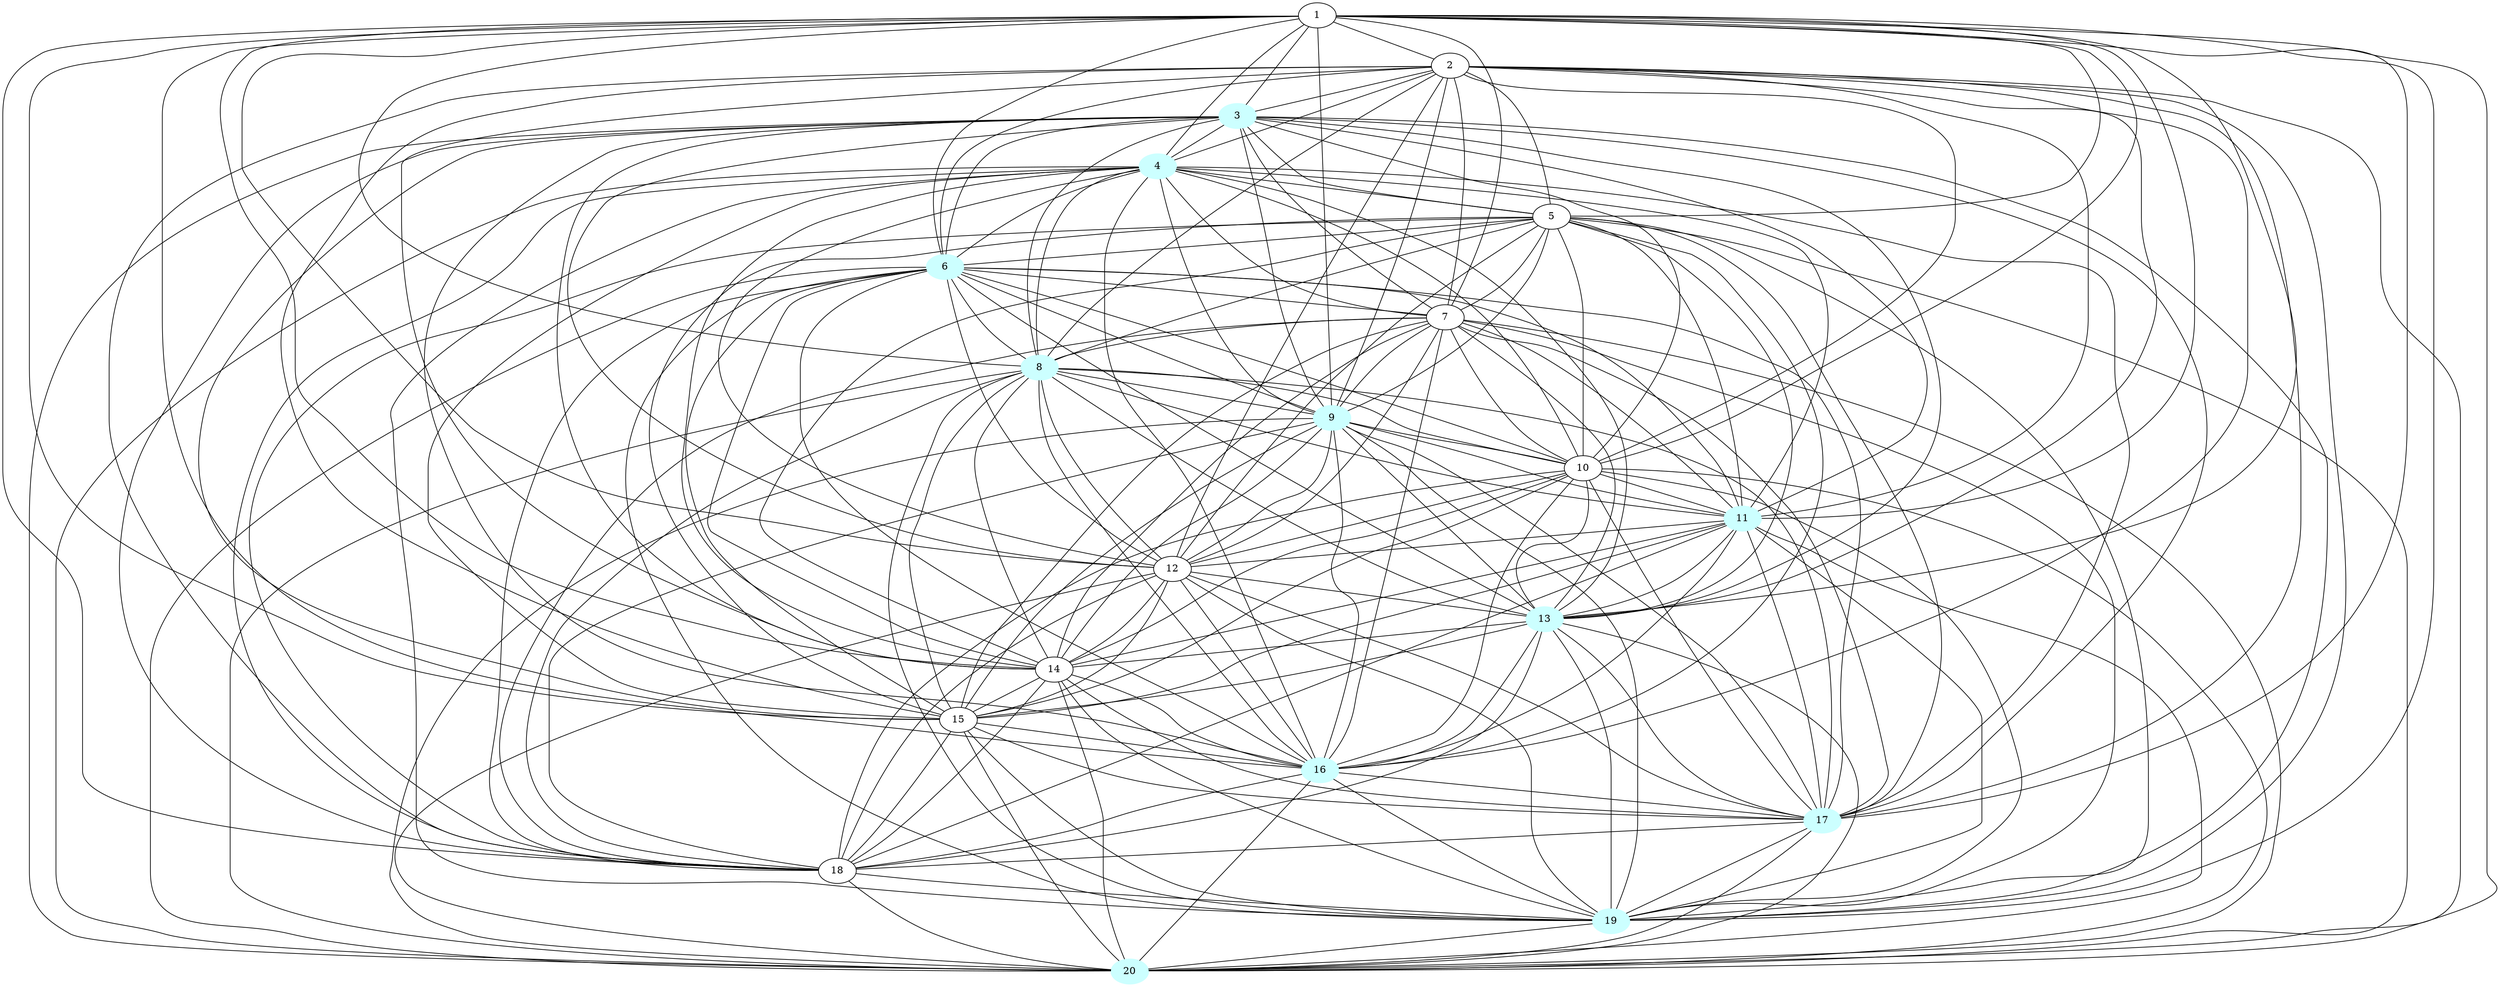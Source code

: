 graph G {
    3 [style=filled, color="#CCFFFF"];
    4 [style=filled, color="#CCFFFF"];
    6 [style=filled, color="#CCFFFF"];
    8 [style=filled, color="#CCFFFF"];
    9 [style=filled, color="#CCFFFF"];
    11 [style=filled, color="#CCFFFF"];
    13 [style=filled, color="#CCFFFF"];
    16 [style=filled, color="#CCFFFF"];
    17 [style=filled, color="#CCFFFF"];
    19 [style=filled, color="#CCFFFF"];
    20 [style=filled, color="#CCFFFF"];
    1 -- 2 [len= 5]
    1 -- 3 [len= 5]
    1 -- 4 [len= 3]
    1 -- 5 [len= 4]
    1 -- 6 [len= 3]
    1 -- 7 [len= 4]
    1 -- 8 [len= 3]
    1 -- 9 [len= 4]
    1 -- 10 [len= 5]
    1 -- 11 [len= 4]
    1 -- 12 [len= 5]
    1 -- 13 [len= 4]
    1 -- 14 [len= 5]
    1 -- 15 [len= 5]
    1 -- 16 [len= 4]
    1 -- 17 [len= 3]
    1 -- 18 [len= 3]
    1 -- 19 [len= 3]
    1 -- 20 [len= 4]
    2 -- 3 [len= 4]
    2 -- 4 [len= 4]
    2 -- 5 [len= 5]
    2 -- 6 [len= 4]
    2 -- 7 [len= 4]
    2 -- 8 [len= 4]
    2 -- 9 [len= 3]
    2 -- 10 [len= 4]
    2 -- 11 [len= 4]
    2 -- 12 [len= 5]
    2 -- 13 [len= 3]
    2 -- 14 [len= 4]
    2 -- 15 [len= 5]
    2 -- 16 [len= 3]
    2 -- 17 [len= 3]
    2 -- 18 [len= 4]
    2 -- 19 [len= 3]
    2 -- 20 [len= 3]
    3 -- 4 [len= 4]
    3 -- 5 [len= 5]
    3 -- 6 [len= 4]
    3 -- 7 [len= 4]
    3 -- 8 [len= 4]
    3 -- 9 [len= 4]
    3 -- 10 [len= 3]
    3 -- 11 [len= 4]
    3 -- 12 [len= 5]
    3 -- 13 [len= 3]
    3 -- 14 [len= 3]
    3 -- 15 [len= 5]
    3 -- 16 [len= 3]
    3 -- 17 [len= 4]
    3 -- 18 [len= 4]
    3 -- 19 [len= 3]
    3 -- 20 [len= 4]
    4 -- 5 [len= 4]
    4 -- 6 [len= 3]
    4 -- 7 [len= 4]
    4 -- 8 [len= 3]
    4 -- 9 [len= 3]
    4 -- 10 [len= 4]
    4 -- 11 [len= 4]
    4 -- 12 [len= 4]
    4 -- 13 [len= 3]
    4 -- 14 [len= 4]
    4 -- 15 [len= 4]
    4 -- 16 [len= 3]
    4 -- 17 [len= 3]
    4 -- 18 [len= 3]
    4 -- 19 [len= 2]
    4 -- 20 [len= 3]
    5 -- 6 [len= 4]
    5 -- 7 [len= 3]
    5 -- 8 [len= 4]
    5 -- 9 [len= 4]
    5 -- 10 [len= 5]
    5 -- 11 [len= 3]
    5 -- 12 [len= 3]
    5 -- 13 [len= 4]
    5 -- 14 [len= 5]
    5 -- 15 [len= 3]
    5 -- 16 [len= 4]
    5 -- 17 [len= 3]
    5 -- 18 [len= 3]
    5 -- 19 [len= 4]
    5 -- 20 [len= 4]
    6 -- 7 [len= 3]
    6 -- 8 [len= 3]
    6 -- 9 [len= 3]
    6 -- 10 [len= 4]
    6 -- 11 [len= 3]
    6 -- 12 [len= 4]
    6 -- 13 [len= 3]
    6 -- 14 [len= 4]
    6 -- 15 [len= 4]
    6 -- 16 [len= 3]
    6 -- 17 [len= 2]
    6 -- 18 [len= 3]
    6 -- 19 [len= 3]
    6 -- 20 [len= 3]
    7 -- 8 [len= 3]
    7 -- 9 [len= 4]
    7 -- 10 [len= 4]
    7 -- 11 [len= 3]
    7 -- 12 [len= 3]
    7 -- 13 [len= 4]
    7 -- 14 [len= 4]
    7 -- 15 [len= 3]
    7 -- 16 [len= 4]
    7 -- 17 [len= 3]
    7 -- 18 [len= 3]
    7 -- 19 [len= 3]
    7 -- 20 [len= 4]
    8 -- 9 [len= 3]
    8 -- 10 [len= 4]
    8 -- 11 [len= 3]
    8 -- 12 [len= 4]
    8 -- 13 [len= 3]
    8 -- 14 [len= 4]
    8 -- 15 [len= 3]
    8 -- 16 [len= 3]
    8 -- 17 [len= 3]
    8 -- 18 [len= 3]
    8 -- 19 [len= 2]
    8 -- 20 [len= 3]
    9 -- 10 [len= 3]
    9 -- 11 [len= 3]
    9 -- 12 [len= 4]
    9 -- 13 [len= 2]
    9 -- 14 [len= 4]
    9 -- 15 [len= 4]
    9 -- 16 [len= 2]
    9 -- 17 [len= 3]
    9 -- 18 [len= 4]
    9 -- 19 [len= 3]
    9 -- 20 [len= 2]
    10 -- 11 [len= 3]
    10 -- 12 [len= 4]
    10 -- 13 [len= 4]
    10 -- 14 [len= 3]
    10 -- 15 [len= 4]
    10 -- 16 [len= 4]
    10 -- 17 [len= 4]
    10 -- 18 [len= 4]
    10 -- 19 [len= 3]
    10 -- 20 [len= 4]
    11 -- 12 [len= 3]
    11 -- 13 [len= 3]
    11 -- 14 [len= 3]
    11 -- 15 [len= 3]
    11 -- 16 [len= 3]
    11 -- 17 [len= 3]
    11 -- 18 [len= 3]
    11 -- 19 [len= 3]
    11 -- 20 [len= 3]
    12 -- 13 [len= 4]
    12 -- 14 [len= 5]
    12 -- 15 [len= 3]
    12 -- 16 [len= 4]
    12 -- 17 [len= 4]
    12 -- 18 [len= 4]
    12 -- 19 [len= 4]
    12 -- 20 [len= 4]
    13 -- 14 [len= 4]
    13 -- 15 [len= 4]
    13 -- 16 [len= 2]
    13 -- 17 [len= 2]
    13 -- 18 [len= 4]
    13 -- 19 [len= 2]
    13 -- 20 [len= 3]
    14 -- 15 [len= 5]
    14 -- 16 [len= 4]
    14 -- 17 [len= 4]
    14 -- 18 [len= 4]
    14 -- 19 [len= 3]
    14 -- 20 [len= 4]
    15 -- 16 [len= 4]
    15 -- 17 [len= 4]
    15 -- 18 [len= 4]
    15 -- 19 [len= 4]
    15 -- 20 [len= 4]
    16 -- 17 [len= 2]
    16 -- 18 [len= 4]
    16 -- 19 [len= 2]
    16 -- 20 [len= 2]
    17 -- 18 [len= 3]
    17 -- 19 [len= 2]
    17 -- 20 [len= 2]
    18 -- 19 [len= 3]
    18 -- 20 [len= 4]
    19 -- 20 [len= 2]
}

